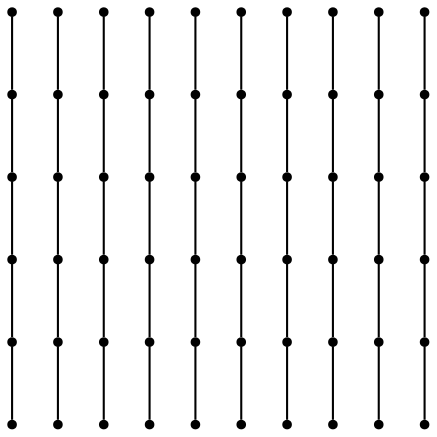 graph {
  node [shape=point,comment="{\"directed\":false,\"doi\":\"10.4230/LIPIcs.GD.2024.33\",\"figure\":\"2 (5)\"}"]

  v0 [pos="1978.9052159273624,589.677193544759"]
  v1 [pos="1978.9052159273624,621.4158422412562"]
  v2 [pos="1947.160734587156,557.9406430064848"]
  v3 [pos="1947.160734587156,653.1523927795305"]
  v4 [pos="1915.414854139269,526.2020578905398"]
  v5 [pos="1883.6689736913822,494.4642357412214"]
  v6 [pos="1915.4148541392692,684.8910096857516"]
  v7 [pos="1851.9244923511756,462.7273037196338"]
  v8 [pos="1883.6689736913825,716.6288000447939"]
  v9 [pos="1851.9244923511756,748.3657638566576"]
  v10 [pos="1820.1786119032886,748.3657638566576"]
  v11 [pos="1788.4340033714748,716.6288000447939"]
  v12 [pos="1820.1786119032886,462.7273037196338"]
  v13 [pos="1756.6882501151954,684.8910096857516"]
  v14 [pos="1788.4340033714748,494.4642357412214"]
  v15 [pos="1756.6882501151952,526.2020578905399"]
  v16 [pos="1724.9423696673084,653.1523927795305"]
  v17 [pos="1724.9423696673084,557.9406430064848"]
  v18 [pos="1693.1977611354946,621.4158422412562"]
  v19 [pos="1693.1977611354946,589.677193544759"]
  v20 [pos="1851.9232204351028,716.6288000447939"]
  v21 [pos="1883.6689736913825,684.8905964121622"]
  v22 [pos="1915.4144725644471,653.1523927795305"]
  v23 [pos="1947.160734587156,621.4141891468988"]
  v24 [pos="1820.1786119032886,684.8918362329302"]
  v25 [pos="1851.9244923511756,653.1536008100225"]
  v26 [pos="1883.670245607455,621.4158422412562"]
  v27 [pos="1915.4161260553417,589.6776386086245"]
  v28 [pos="1788.4328586470097,653.1536008100225"]
  v29 [pos="1820.1786119032886,621.4153971773908"]
  v30 [pos="1851.9244923511756,589.6776386086245"]
  v31 [pos="1883.670245607455,557.9394349759928"]
  v32 [pos="1756.6869781991227,621.4153971773908"]
  v33 [pos="1788.4328586470092,589.677193544759"]
  v34 [pos="1820.1786119032886,557.9394349759928"]
  v35 [pos="1851.9244923511756,526.201167762809"]
  v36 [pos="1724.9423696673084,589.6788466391165"]
  v37 [pos="1756.6882501151954,557.9406430064848"]
  v38 [pos="1788.4340033714748,526.202439373853"]
  v39 [pos="1820.1798838193615,494.4642357412214"]
  v40 [pos="1947.160734587156,589.6788466391165"]
  v41 [pos="1915.4144725644471,557.9406430064848"]
  v42 [pos="1883.6689736913822,526.202439373853"]
  v43 [pos="1851.9232204351028,494.4642357412214"]
  v44 [pos="1915.4161260553417,621.4153971773908"]
  v45 [pos="1883.670245607455,589.677193544759"]
  v46 [pos="1851.9244923511756,557.9394349759928"]
  v47 [pos="1820.1786119032886,526.2011677628088"]
  v48 [pos="1883.670245607455,653.1536008100225"]
  v49 [pos="1851.9244923511756,621.4153971773908"]
  v50 [pos="1820.1786119032886,589.6776386086245"]
  v51 [pos="1788.4328586470092,557.9394349759928"]
  v52 [pos="1851.9244923511756,684.8918362329302"]
  v53 [pos="1820.1786119032888,653.1536008100225"]
  v54 [pos="1788.4328586470092,621.4158422412562"]
  v55 [pos="1756.6869781991224,589.6776386086245"]
  v56 [pos="1820.1798838193615,716.6288000447939"]
  v57 [pos="1788.4340033714748,684.8905964121622"]
  v58 [pos="1756.6882501151952,653.1523927795305"]
  v59 [pos="1724.9423696673084,621.4141891468988"]

  v19 -- v59 [id="-5",pos="1693.1977611354946,589.677193544759 1724.9423696673084,621.4141891468988 1724.9423696673084,621.4141891468988 1724.9423696673084,621.4141891468988"]
  v58 -- v57 [id="-6",pos="1756.6882501151952,653.1523927795305 1788.4340033714748,684.8905964121622 1788.4340033714748,684.8905964121622 1788.4340033714748,684.8905964121622"]
  v57 -- v56 [id="-7",pos="1788.4340033714748,684.8905964121622 1820.1798838193615,716.6288000447939 1820.1798838193615,716.6288000447939 1820.1798838193615,716.6288000447939"]
  v56 -- v9 [id="-8",pos="1820.1798838193615,716.6288000447939 1851.9244923511756,748.3657638566576 1851.9244923511756,748.3657638566576 1851.9244923511756,748.3657638566576"]
  v17 -- v55 [id="-10",pos="1724.9423696673084,557.9406430064848 1756.6869781991224,589.6776386086245 1756.6869781991224,589.6776386086245 1756.6869781991224,589.6776386086245"]
  v54 -- v53 [id="-11",pos="1788.4328586470092,621.4158422412562 1820.1786119032888,653.1536008100225 1820.1786119032888,653.1536008100225 1820.1786119032888,653.1536008100225"]
  v53 -- v52 [id="-12",pos="1820.1786119032888,653.1536008100225 1851.9244923511756,684.8918362329302 1851.9244923511756,684.8918362329302 1851.9244923511756,684.8918362329302"]
  v52 -- v8 [id="-13",pos="1851.9244923511756,684.8918362329302 1883.6689736913825,716.6288000447939 1883.6689736913825,716.6288000447939 1883.6689736913825,716.6288000447939"]
  v51 -- v50 [id="-16",pos="1788.4328586470092,557.9394349759928 1820.1786119032886,589.6776386086245 1820.1786119032886,589.6776386086245 1820.1786119032886,589.6776386086245"]
  v49 -- v48 [id="-17",pos="1851.9244923511756,621.4153971773908 1883.670245607455,653.1536008100225 1883.670245607455,653.1536008100225 1883.670245607455,653.1536008100225"]
  v48 -- v6 [id="-18",pos="1883.670245607455,653.1536008100225 1915.4148541392692,684.8910096857516 1915.4148541392692,684.8910096857516 1915.4148541392692,684.8910096857516"]
  v14 -- v47 [id="-20",pos="1788.4340033714748,494.4642357412214 1820.1786119032886,526.2011677628088 1820.1786119032886,526.2011677628088 1820.1786119032886,526.2011677628088"]
  v46 -- v45 [id="-21",pos="1851.9244923511756,557.9394349759928 1883.670245607455,589.677193544759 1883.670245607455,589.677193544759 1883.670245607455,589.677193544759"]
  v45 -- v44 [id="-22",pos="1883.670245607455,589.677193544759 1915.4161260553417,621.4153971773908 1915.4161260553417,621.4153971773908 1915.4161260553417,621.4153971773908"]
  v44 -- v3 [id="-23",pos="1915.4161260553417,621.4153971773908 1947.160734587156,653.1523927795305 1947.160734587156,653.1523927795305 1947.160734587156,653.1523927795305"]
  v12 -- v43 [id="-24",pos="1820.1786119032886,462.7273037196338 1851.9232204351028,494.4642357412214 1851.9232204351028,494.4642357412214 1851.9232204351028,494.4642357412214"]
  v43 -- v42 [id="-25",pos="1851.9232204351028,494.4642357412214 1883.6689736913822,526.202439373853 1883.6689736913822,526.202439373853 1883.6689736913822,526.202439373853"]
  v42 -- v41 [id="-26",pos="1883.6689736913822,526.202439373853 1915.4144725644471,557.9406430064848 1915.4144725644471,557.9406430064848 1915.4144725644471,557.9406430064848"]
  v41 -- v40 [id="-27",pos="1915.4144725644471,557.9406430064848 1947.160734587156,589.6788466391165 1947.160734587156,589.6788466391165 1947.160734587156,589.6788466391165"]
  v40 -- v1 [id="-28",pos="1947.160734587156,589.6788466391165 1978.9052159273624,621.4158422412562 1978.9052159273624,621.4158422412562 1978.9052159273624,621.4158422412562"]
  v7 -- v39 [id="-29",pos="1851.9244923511756,462.7273037196338 1820.1798838193615,494.4642357412214 1820.1798838193615,494.4642357412214 1820.1798838193615,494.4642357412214"]
  v39 -- v38 [id="-30",pos="1820.1798838193615,494.4642357412214 1788.4340033714748,526.202439373853 1788.4340033714748,526.202439373853 1788.4340033714748,526.202439373853"]
  v38 -- v37 [id="-31",pos="1788.4340033714748,526.202439373853 1756.6882501151954,557.9406430064848 1756.6882501151954,557.9406430064848 1756.6882501151954,557.9406430064848"]
  v37 -- v36 [id="-32",pos="1756.6882501151954,557.9406430064848 1724.9423696673084,589.6788466391165 1724.9423696673084,589.6788466391165 1724.9423696673084,589.6788466391165"]
  v36 -- v18 [id="-33",pos="1724.9423696673084,589.6788466391165 1693.1977611354946,621.4158422412562 1693.1977611354946,621.4158422412562 1693.1977611354946,621.4158422412562"]
  v5 -- v35 [id="-34",pos="1883.6689736913822,494.4642357412214 1851.9244923511756,526.201167762809 1851.9244923511756,526.201167762809 1851.9244923511756,526.201167762809"]
  v35 -- v34 [id="-35",pos="1851.9244923511756,526.201167762809 1820.1786119032886,557.9394349759928 1820.1786119032886,557.9394349759928 1820.1786119032886,557.9394349759928"]
  v34 -- v33 [id="-36",pos="1820.1786119032886,557.9394349759928 1788.4328586470092,589.677193544759 1788.4328586470092,589.677193544759 1788.4328586470092,589.677193544759"]
  v33 -- v32 [id="-37",pos="1788.4328586470092,589.677193544759 1756.6869781991227,621.4153971773908 1756.6869781991227,621.4153971773908 1756.6869781991227,621.4153971773908"]
  v32 -- v16 [id="-38",pos="1756.6869781991227,621.4153971773908 1724.9423696673084,653.1523927795305 1724.9423696673084,653.1523927795305 1724.9423696673084,653.1523927795305"]
  v4 -- v31 [id="-40",pos="1915.414854139269,526.2020578905398 1883.670245607455,557.9394349759928 1883.670245607455,557.9394349759928 1883.670245607455,557.9394349759928"]
  v30 -- v29 [id="-41",pos="1851.9244923511756,589.6776386086245 1820.1786119032886,621.4153971773908 1820.1786119032886,621.4153971773908 1820.1786119032886,621.4153971773908"]
  v29 -- v28 [id="-42",pos="1820.1786119032886,621.4153971773908 1788.4328586470097,653.1536008100225 1788.4328586470097,653.1536008100225 1788.4328586470097,653.1536008100225"]
  v28 -- v13 [id="-43",pos="1788.4328586470097,653.1536008100225 1756.6882501151954,684.8910096857516 1756.6882501151954,684.8910096857516 1756.6882501151954,684.8910096857516"]
  v31 -- v30 [id="-44",pos="1883.670245607455,557.9394349759928 1851.9244923511756,589.6776386086245 1851.9244923511756,589.6776386086245 1851.9244923511756,589.6776386086245"]
  v50 -- v49 [id="-45",pos="1820.1786119032886,589.6776386086245 1851.9244923511756,621.4153971773908 1851.9244923511756,621.4153971773908 1851.9244923511756,621.4153971773908"]
  v2 -- v27 [id="-46",pos="1947.160734587156,557.9406430064848 1915.4161260553417,589.6776386086245 1915.4161260553417,589.6776386086245 1915.4161260553417,589.6776386086245"]
  v27 -- v26 [id="-47",pos="1915.4161260553417,589.6776386086245 1883.670245607455,621.4158422412562 1883.670245607455,621.4158422412562 1883.670245607455,621.4158422412562"]
  v26 -- v25 [id="-48",pos="1883.670245607455,621.4158422412562 1851.9244923511756,653.1536008100225 1851.9244923511756,653.1536008100225 1851.9244923511756,653.1536008100225"]
  v25 -- v24 [id="-49",pos="1851.9244923511756,653.1536008100225 1820.1786119032886,684.8918362329302 1820.1786119032886,684.8918362329302 1820.1786119032886,684.8918362329302"]
  v24 -- v11 [id="-50",pos="1820.1786119032886,684.8918362329302 1788.4340033714748,716.6288000447939 1788.4340033714748,716.6288000447939 1788.4340033714748,716.6288000447939"]
  v59 -- v58 [id="-51",pos="1724.9423696673084,621.4141891468988 1756.6882501151952,653.1523927795305 1756.6882501151952,653.1523927795305 1756.6882501151952,653.1523927795305"]
  v0 -- v23 [id="-52",pos="1978.9052159273624,589.677193544759 1947.160734587156,621.4141891468988 1947.160734587156,621.4141891468988 1947.160734587156,621.4141891468988"]
  v23 -- v22 [id="-53",pos="1947.160734587156,621.4141891468988 1915.4144725644471,653.1523927795305 1915.4144725644471,653.1523927795305 1915.4144725644471,653.1523927795305"]
  v22 -- v21 [id="-54",pos="1915.4144725644471,653.1523927795305 1883.6689736913825,684.8905964121622 1883.6689736913825,684.8905964121622 1883.6689736913825,684.8905964121622"]
  v21 -- v20 [id="-55",pos="1883.6689736913825,684.8905964121622 1851.9232204351028,716.6288000447939 1851.9232204351028,716.6288000447939 1851.9232204351028,716.6288000447939"]
  v20 -- v10 [id="-56",pos="1851.9232204351028,716.6288000447939 1820.1786119032886,748.3657638566576 1820.1786119032886,748.3657638566576 1820.1786119032886,748.3657638566576"]
  v47 -- v46 [id="-57",pos="1820.1786119032886,526.2011677628088 1851.9244923511756,557.9394349759928 1851.9244923511756,557.9394349759928 1851.9244923511756,557.9394349759928"]
  v15 -- v51 [id="-58",pos="1756.6882501151952,526.2020578905399 1788.4328586470092,557.9394349759928 1788.4328586470092,557.9394349759928 1788.4328586470092,557.9394349759928"]
  v55 -- v54 [id="-59",pos="1756.6869781991224,589.6776386086245 1788.4328586470092,621.4158422412562 1788.4328586470092,621.4158422412562 1788.4328586470092,621.4158422412562"]
}